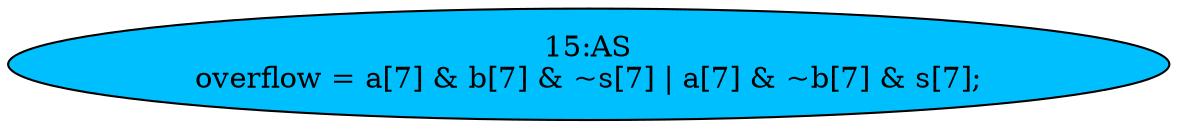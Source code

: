 strict digraph "" {
	node [label="\N"];
	"15:AS"	[ast="<pyverilog.vparser.ast.Assign object at 0x7fa4e691f9d0>",
		def_var="['overflow']",
		fillcolor=deepskyblue,
		label="15:AS
overflow = a[7] & b[7] & ~s[7] | a[7] & ~b[7] & s[7];",
		statements="[]",
		style=filled,
		typ=Assign,
		use_var="['a', 'b', 's', 'a', 'b', 's']"];
}
